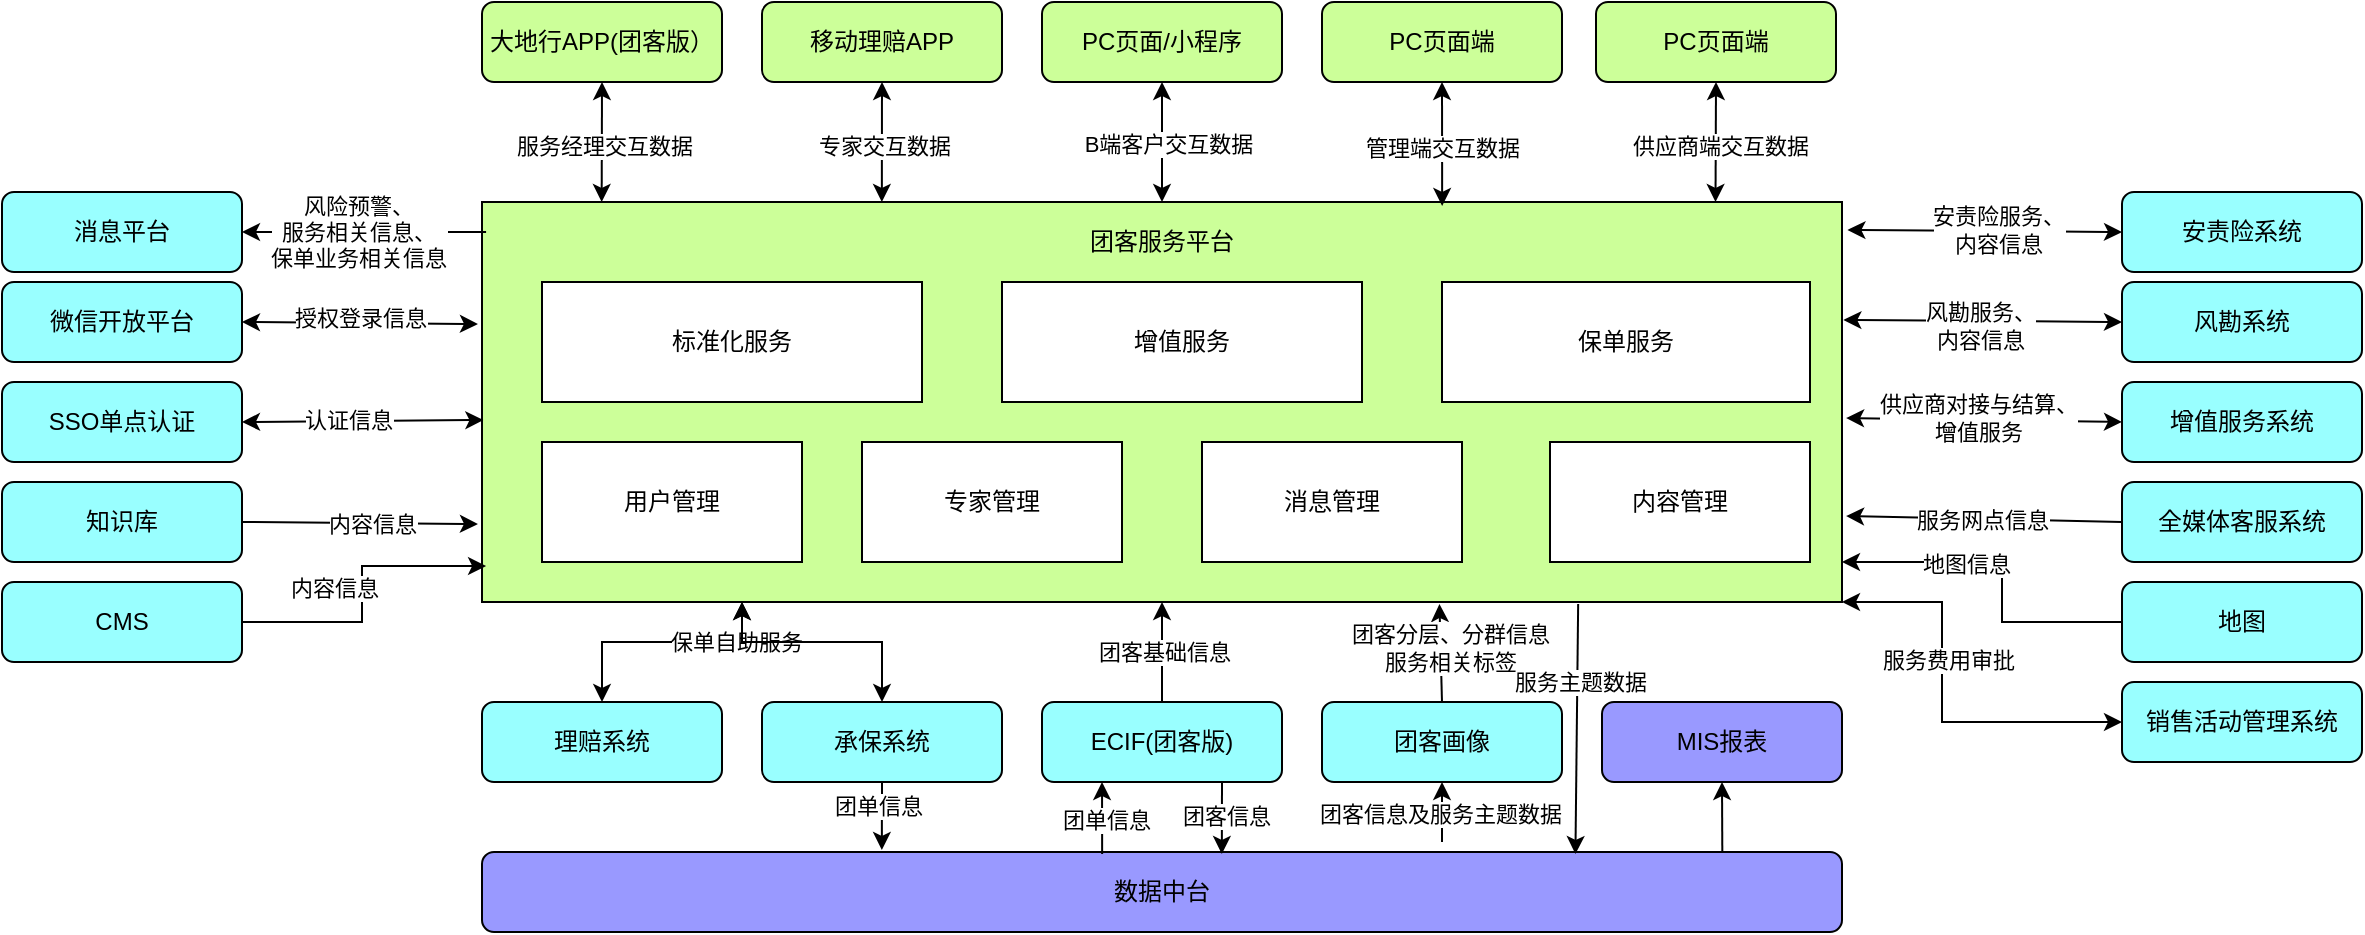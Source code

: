 <mxfile version="22.0.8" type="github">
  <diagram name="第 1 页" id="ocIofcMUBV1rS0fsKxsh">
    <mxGraphModel dx="1966" dy="545" grid="1" gridSize="10" guides="1" tooltips="1" connect="1" arrows="1" fold="1" page="1" pageScale="1" pageWidth="827" pageHeight="1169" math="0" shadow="0">
      <root>
        <mxCell id="0" />
        <mxCell id="1" parent="0" />
        <mxCell id="wwJD5AUUlx02HmQ3X0tN-1" value="" style="rounded=0;whiteSpace=wrap;html=1;fillColor=#CCFF99;" parent="1" vertex="1">
          <mxGeometry x="-120" y="240" width="680" height="200" as="geometry" />
        </mxCell>
        <mxCell id="wwJD5AUUlx02HmQ3X0tN-3" value="移动理赔APP" style="rounded=1;whiteSpace=wrap;html=1;fillColor=#CCFF99;" parent="1" vertex="1">
          <mxGeometry x="20" y="140" width="120" height="40" as="geometry" />
        </mxCell>
        <mxCell id="wwJD5AUUlx02HmQ3X0tN-4" value="PC页面/小程序" style="rounded=1;whiteSpace=wrap;html=1;fillColor=#CCFF99;" parent="1" vertex="1">
          <mxGeometry x="160" y="140" width="120" height="40" as="geometry" />
        </mxCell>
        <mxCell id="wwJD5AUUlx02HmQ3X0tN-5" value="PC页面端" style="rounded=1;whiteSpace=wrap;html=1;fillColor=#CCFF99;" parent="1" vertex="1">
          <mxGeometry x="300" y="140" width="120" height="40" as="geometry" />
        </mxCell>
        <mxCell id="wwJD5AUUlx02HmQ3X0tN-6" value="PC页面端" style="rounded=1;whiteSpace=wrap;html=1;fillColor=#CCFF99;" parent="1" vertex="1">
          <mxGeometry x="437" y="140" width="120" height="40" as="geometry" />
        </mxCell>
        <mxCell id="wwJD5AUUlx02HmQ3X0tN-7" value="" style="endArrow=classic;startArrow=classic;html=1;rounded=0;entryX=0.5;entryY=1;entryDx=0;entryDy=0;exitX=0.088;exitY=0;exitDx=0;exitDy=0;exitPerimeter=0;" parent="1" source="wwJD5AUUlx02HmQ3X0tN-1" target="wwJD5AUUlx02HmQ3X0tN-2" edge="1">
          <mxGeometry width="50" height="50" relative="1" as="geometry">
            <mxPoint x="-80" y="210" as="sourcePoint" />
            <mxPoint x="-30" y="160" as="targetPoint" />
          </mxGeometry>
        </mxCell>
        <mxCell id="wwJD5AUUlx02HmQ3X0tN-8" value="服务经理交互数据" style="edgeLabel;html=1;align=center;verticalAlign=middle;resizable=0;points=[];" parent="wwJD5AUUlx02HmQ3X0tN-7" vertex="1" connectable="0">
          <mxGeometry x="-0.06" y="-1" relative="1" as="geometry">
            <mxPoint as="offset" />
          </mxGeometry>
        </mxCell>
        <mxCell id="wwJD5AUUlx02HmQ3X0tN-9" value="" style="endArrow=classic;startArrow=classic;html=1;rounded=0;entryX=0.5;entryY=1;entryDx=0;entryDy=0;exitX=0.294;exitY=0;exitDx=0;exitDy=0;exitPerimeter=0;" parent="1" source="wwJD5AUUlx02HmQ3X0tN-1" target="wwJD5AUUlx02HmQ3X0tN-3" edge="1">
          <mxGeometry width="50" height="50" relative="1" as="geometry">
            <mxPoint x="50" y="220" as="sourcePoint" />
            <mxPoint x="100" y="170" as="targetPoint" />
          </mxGeometry>
        </mxCell>
        <mxCell id="wwJD5AUUlx02HmQ3X0tN-10" value="专家交互数据" style="edgeLabel;html=1;align=center;verticalAlign=middle;resizable=0;points=[];" parent="wwJD5AUUlx02HmQ3X0tN-9" vertex="1" connectable="0">
          <mxGeometry x="-0.06" y="-1" relative="1" as="geometry">
            <mxPoint as="offset" />
          </mxGeometry>
        </mxCell>
        <mxCell id="wwJD5AUUlx02HmQ3X0tN-11" value="" style="endArrow=classic;startArrow=classic;html=1;rounded=0;exitX=0.5;exitY=0;exitDx=0;exitDy=0;entryX=0.5;entryY=1;entryDx=0;entryDy=0;" parent="1" source="wwJD5AUUlx02HmQ3X0tN-1" target="wwJD5AUUlx02HmQ3X0tN-4" edge="1">
          <mxGeometry width="50" height="50" relative="1" as="geometry">
            <mxPoint x="170" y="190" as="sourcePoint" />
            <mxPoint x="220" y="190" as="targetPoint" />
          </mxGeometry>
        </mxCell>
        <mxCell id="wwJD5AUUlx02HmQ3X0tN-12" value="B端客户交互数据" style="edgeLabel;html=1;align=center;verticalAlign=middle;resizable=0;points=[];" parent="wwJD5AUUlx02HmQ3X0tN-11" vertex="1" connectable="0">
          <mxGeometry x="-0.04" y="-3" relative="1" as="geometry">
            <mxPoint as="offset" />
          </mxGeometry>
        </mxCell>
        <mxCell id="wwJD5AUUlx02HmQ3X0tN-13" value="" style="endArrow=classic;startArrow=classic;html=1;rounded=0;entryX=0.5;entryY=1;entryDx=0;entryDy=0;exitX=0.706;exitY=0.01;exitDx=0;exitDy=0;exitPerimeter=0;" parent="1" source="wwJD5AUUlx02HmQ3X0tN-1" target="wwJD5AUUlx02HmQ3X0tN-5" edge="1">
          <mxGeometry width="50" height="50" relative="1" as="geometry">
            <mxPoint x="320" y="230" as="sourcePoint" />
            <mxPoint x="370" y="180" as="targetPoint" />
          </mxGeometry>
        </mxCell>
        <mxCell id="wwJD5AUUlx02HmQ3X0tN-14" value="管理端交互数据" style="edgeLabel;html=1;align=center;verticalAlign=middle;resizable=0;points=[];" parent="wwJD5AUUlx02HmQ3X0tN-13" vertex="1" connectable="0">
          <mxGeometry x="-0.059" relative="1" as="geometry">
            <mxPoint as="offset" />
          </mxGeometry>
        </mxCell>
        <mxCell id="wwJD5AUUlx02HmQ3X0tN-15" value="" style="endArrow=classic;startArrow=classic;html=1;rounded=0;entryX=0.5;entryY=1;entryDx=0;entryDy=0;exitX=0.907;exitY=0;exitDx=0;exitDy=0;exitPerimeter=0;" parent="1" source="wwJD5AUUlx02HmQ3X0tN-1" target="wwJD5AUUlx02HmQ3X0tN-6" edge="1">
          <mxGeometry width="50" height="50" relative="1" as="geometry">
            <mxPoint x="460" y="200" as="sourcePoint" />
            <mxPoint x="510" y="150" as="targetPoint" />
          </mxGeometry>
        </mxCell>
        <mxCell id="wwJD5AUUlx02HmQ3X0tN-16" value="供应商端交互数据" style="edgeLabel;html=1;align=center;verticalAlign=middle;resizable=0;points=[];" parent="wwJD5AUUlx02HmQ3X0tN-15" vertex="1" connectable="0">
          <mxGeometry x="-0.06" y="-2" relative="1" as="geometry">
            <mxPoint as="offset" />
          </mxGeometry>
        </mxCell>
        <mxCell id="wwJD5AUUlx02HmQ3X0tN-18" value="消息平台" style="rounded=1;whiteSpace=wrap;html=1;fillColor=#99FFFF;" parent="1" vertex="1">
          <mxGeometry x="-360" y="235" width="120" height="40" as="geometry" />
        </mxCell>
        <mxCell id="wwJD5AUUlx02HmQ3X0tN-19" value="地图" style="rounded=1;whiteSpace=wrap;html=1;fillColor=#99FFFF;" parent="1" vertex="1">
          <mxGeometry x="700" y="430" width="120" height="40" as="geometry" />
        </mxCell>
        <mxCell id="wwJD5AUUlx02HmQ3X0tN-20" value="知识库" style="rounded=1;whiteSpace=wrap;html=1;fillColor=#99FFFF;" parent="1" vertex="1">
          <mxGeometry x="-360" y="380" width="120" height="40" as="geometry" />
        </mxCell>
        <mxCell id="wwJD5AUUlx02HmQ3X0tN-21" value="安责险系统" style="rounded=1;whiteSpace=wrap;html=1;fillColor=#99FFFF;" parent="1" vertex="1">
          <mxGeometry x="700" y="235" width="120" height="40" as="geometry" />
        </mxCell>
        <mxCell id="wwJD5AUUlx02HmQ3X0tN-22" value="风勘系统" style="rounded=1;whiteSpace=wrap;html=1;fillColor=#99FFFF;" parent="1" vertex="1">
          <mxGeometry x="700" y="280" width="120" height="40" as="geometry" />
        </mxCell>
        <mxCell id="wwJD5AUUlx02HmQ3X0tN-23" value="增值服务系统" style="rounded=1;whiteSpace=wrap;html=1;fillColor=#99FFFF;" parent="1" vertex="1">
          <mxGeometry x="700" y="330" width="120" height="40" as="geometry" />
        </mxCell>
        <mxCell id="wwJD5AUUlx02HmQ3X0tN-24" value="" style="endArrow=classic;html=1;rounded=0;exitX=0.003;exitY=0.075;exitDx=0;exitDy=0;exitPerimeter=0;entryX=1;entryY=0.5;entryDx=0;entryDy=0;" parent="1" source="wwJD5AUUlx02HmQ3X0tN-1" target="wwJD5AUUlx02HmQ3X0tN-18" edge="1">
          <mxGeometry width="50" height="50" relative="1" as="geometry">
            <mxPoint x="-220" y="210" as="sourcePoint" />
            <mxPoint x="-170" y="160" as="targetPoint" />
          </mxGeometry>
        </mxCell>
        <mxCell id="wwJD5AUUlx02HmQ3X0tN-25" value="风险预警、&lt;br&gt;服务相关信息、&lt;br&gt;保单业务相关信息" style="edgeLabel;html=1;align=center;verticalAlign=middle;resizable=0;points=[];" parent="wwJD5AUUlx02HmQ3X0tN-24" vertex="1" connectable="0">
          <mxGeometry x="0.058" relative="1" as="geometry">
            <mxPoint as="offset" />
          </mxGeometry>
        </mxCell>
        <mxCell id="wwJD5AUUlx02HmQ3X0tN-26" value="" style="endArrow=classic;html=1;rounded=0;exitX=0;exitY=0.5;exitDx=0;exitDy=0;" parent="1" source="wwJD5AUUlx02HmQ3X0tN-19" edge="1">
          <mxGeometry width="50" height="50" relative="1" as="geometry">
            <mxPoint x="695.92" y="456" as="sourcePoint" />
            <mxPoint x="560" y="420" as="targetPoint" />
            <Array as="points">
              <mxPoint x="640" y="450" />
              <mxPoint x="640" y="420" />
            </Array>
          </mxGeometry>
        </mxCell>
        <mxCell id="wwJD5AUUlx02HmQ3X0tN-27" value="地图信息" style="edgeLabel;html=1;align=center;verticalAlign=middle;resizable=0;points=[];" parent="wwJD5AUUlx02HmQ3X0tN-26" vertex="1" connectable="0">
          <mxGeometry x="0.171" y="1" relative="1" as="geometry">
            <mxPoint x="-9" as="offset" />
          </mxGeometry>
        </mxCell>
        <mxCell id="wwJD5AUUlx02HmQ3X0tN-28" value="" style="endArrow=classic;html=1;rounded=0;exitX=1;exitY=0.5;exitDx=0;exitDy=0;entryX=-0.003;entryY=0.805;entryDx=0;entryDy=0;entryPerimeter=0;" parent="1" source="wwJD5AUUlx02HmQ3X0tN-20" target="wwJD5AUUlx02HmQ3X0tN-1" edge="1">
          <mxGeometry width="50" height="50" relative="1" as="geometry">
            <mxPoint x="-220" y="510" as="sourcePoint" />
            <mxPoint x="-140" y="460" as="targetPoint" />
          </mxGeometry>
        </mxCell>
        <mxCell id="wwJD5AUUlx02HmQ3X0tN-29" value="内容信息" style="edgeLabel;html=1;align=center;verticalAlign=middle;resizable=0;points=[];" parent="wwJD5AUUlx02HmQ3X0tN-28" vertex="1" connectable="0">
          <mxGeometry x="0.096" relative="1" as="geometry">
            <mxPoint as="offset" />
          </mxGeometry>
        </mxCell>
        <mxCell id="wwJD5AUUlx02HmQ3X0tN-30" value="" style="endArrow=classic;startArrow=classic;html=1;rounded=0;exitX=1.004;exitY=0.07;exitDx=0;exitDy=0;exitPerimeter=0;entryX=0;entryY=0.5;entryDx=0;entryDy=0;" parent="1" source="wwJD5AUUlx02HmQ3X0tN-1" target="wwJD5AUUlx02HmQ3X0tN-21" edge="1">
          <mxGeometry width="50" height="50" relative="1" as="geometry">
            <mxPoint x="590" y="360" as="sourcePoint" />
            <mxPoint x="640" y="310" as="targetPoint" />
          </mxGeometry>
        </mxCell>
        <mxCell id="wwJD5AUUlx02HmQ3X0tN-31" value="安责险服务、&lt;br&gt;内容信息" style="edgeLabel;html=1;align=center;verticalAlign=middle;resizable=0;points=[];" parent="wwJD5AUUlx02HmQ3X0tN-30" vertex="1" connectable="0">
          <mxGeometry x="0.094" y="1" relative="1" as="geometry">
            <mxPoint as="offset" />
          </mxGeometry>
        </mxCell>
        <mxCell id="wwJD5AUUlx02HmQ3X0tN-32" value="" style="endArrow=classic;startArrow=classic;html=1;rounded=0;entryX=0;entryY=0.5;entryDx=0;entryDy=0;exitX=1.001;exitY=0.295;exitDx=0;exitDy=0;exitPerimeter=0;" parent="1" source="wwJD5AUUlx02HmQ3X0tN-1" target="wwJD5AUUlx02HmQ3X0tN-22" edge="1">
          <mxGeometry width="50" height="50" relative="1" as="geometry">
            <mxPoint x="560" y="330" as="sourcePoint" />
            <mxPoint x="620" y="530" as="targetPoint" />
          </mxGeometry>
        </mxCell>
        <mxCell id="wwJD5AUUlx02HmQ3X0tN-33" value="风勘服务、&lt;br&gt;内容信息" style="edgeLabel;html=1;align=center;verticalAlign=middle;resizable=0;points=[];" parent="wwJD5AUUlx02HmQ3X0tN-32" vertex="1" connectable="0">
          <mxGeometry x="-0.014" y="-2" relative="1" as="geometry">
            <mxPoint as="offset" />
          </mxGeometry>
        </mxCell>
        <mxCell id="wwJD5AUUlx02HmQ3X0tN-35" value="" style="endArrow=classic;startArrow=classic;html=1;rounded=0;exitX=1.003;exitY=0.54;exitDx=0;exitDy=0;exitPerimeter=0;entryX=0;entryY=0.5;entryDx=0;entryDy=0;" parent="1" source="wwJD5AUUlx02HmQ3X0tN-1" target="wwJD5AUUlx02HmQ3X0tN-23" edge="1">
          <mxGeometry width="50" height="50" relative="1" as="geometry">
            <mxPoint x="650" y="540" as="sourcePoint" />
            <mxPoint x="700" y="490" as="targetPoint" />
          </mxGeometry>
        </mxCell>
        <mxCell id="wwJD5AUUlx02HmQ3X0tN-36" value="供应商对接与结算、&lt;br&gt;增值服务" style="edgeLabel;html=1;align=center;verticalAlign=middle;resizable=0;points=[];" parent="wwJD5AUUlx02HmQ3X0tN-35" vertex="1" connectable="0">
          <mxGeometry x="-0.044" y="1" relative="1" as="geometry">
            <mxPoint as="offset" />
          </mxGeometry>
        </mxCell>
        <mxCell id="wwJD5AUUlx02HmQ3X0tN-37" value="承保系统" style="rounded=1;whiteSpace=wrap;html=1;fillColor=#99FFFF;" parent="1" vertex="1">
          <mxGeometry x="20" y="490" width="120" height="40" as="geometry" />
        </mxCell>
        <mxCell id="wwJD5AUUlx02HmQ3X0tN-38" value="" style="endArrow=classic;startArrow=classic;html=1;rounded=0;exitX=0.5;exitY=0;exitDx=0;exitDy=0;" parent="1" source="2LCk9GFGM4jEmPT37oxs-4" edge="1">
          <mxGeometry width="50" height="50" relative="1" as="geometry">
            <mxPoint x="-200" y="560" as="sourcePoint" />
            <mxPoint x="10" y="440" as="targetPoint" />
            <Array as="points">
              <mxPoint x="-60" y="460" />
              <mxPoint x="10" y="460" />
            </Array>
          </mxGeometry>
        </mxCell>
        <mxCell id="wwJD5AUUlx02HmQ3X0tN-39" value="保单自助服务" style="edgeLabel;html=1;align=center;verticalAlign=middle;resizable=0;points=[];" parent="wwJD5AUUlx02HmQ3X0tN-38" vertex="1" connectable="0">
          <mxGeometry x="0.195" y="-2" relative="1" as="geometry">
            <mxPoint x="25" y="-2" as="offset" />
          </mxGeometry>
        </mxCell>
        <mxCell id="wwJD5AUUlx02HmQ3X0tN-41" value="ECIF(团客版)" style="rounded=1;whiteSpace=wrap;html=1;fillColor=#99FFFF;" parent="1" vertex="1">
          <mxGeometry x="160" y="490" width="120" height="40" as="geometry" />
        </mxCell>
        <mxCell id="wwJD5AUUlx02HmQ3X0tN-42" value="" style="endArrow=classic;html=1;rounded=0;exitX=0.5;exitY=0;exitDx=0;exitDy=0;entryX=0.5;entryY=1;entryDx=0;entryDy=0;" parent="1" source="wwJD5AUUlx02HmQ3X0tN-41" target="wwJD5AUUlx02HmQ3X0tN-1" edge="1">
          <mxGeometry width="50" height="50" relative="1" as="geometry">
            <mxPoint x="100" y="510" as="sourcePoint" />
            <mxPoint x="110" y="440" as="targetPoint" />
          </mxGeometry>
        </mxCell>
        <mxCell id="wwJD5AUUlx02HmQ3X0tN-43" value="团客基础信息" style="edgeLabel;html=1;align=center;verticalAlign=middle;resizable=0;points=[];" parent="wwJD5AUUlx02HmQ3X0tN-42" vertex="1" connectable="0">
          <mxGeometry x="0.016" y="-1" relative="1" as="geometry">
            <mxPoint as="offset" />
          </mxGeometry>
        </mxCell>
        <mxCell id="wwJD5AUUlx02HmQ3X0tN-44" value="团客画像" style="rounded=1;whiteSpace=wrap;html=1;fillColor=#99FFFF;" parent="1" vertex="1">
          <mxGeometry x="300" y="490" width="120" height="40" as="geometry" />
        </mxCell>
        <mxCell id="wwJD5AUUlx02HmQ3X0tN-45" value="" style="endArrow=classic;html=1;rounded=0;exitX=0.5;exitY=0;exitDx=0;exitDy=0;entryX=0.704;entryY=1.005;entryDx=0;entryDy=0;entryPerimeter=0;" parent="1" source="wwJD5AUUlx02HmQ3X0tN-44" target="wwJD5AUUlx02HmQ3X0tN-1" edge="1">
          <mxGeometry width="50" height="50" relative="1" as="geometry">
            <mxPoint x="260" y="630" as="sourcePoint" />
            <mxPoint x="310" y="580" as="targetPoint" />
          </mxGeometry>
        </mxCell>
        <mxCell id="wwJD5AUUlx02HmQ3X0tN-46" value="团客分层、分群信息&lt;br&gt;服务相关标签" style="edgeLabel;html=1;align=center;verticalAlign=middle;resizable=0;points=[];" parent="wwJD5AUUlx02HmQ3X0tN-45" vertex="1" connectable="0">
          <mxGeometry x="0.102" y="-4" relative="1" as="geometry">
            <mxPoint as="offset" />
          </mxGeometry>
        </mxCell>
        <mxCell id="wwJD5AUUlx02HmQ3X0tN-47" value="MIS报表" style="rounded=1;whiteSpace=wrap;html=1;fillColor=#9999FF;" parent="1" vertex="1">
          <mxGeometry x="440" y="490" width="120" height="40" as="geometry" />
        </mxCell>
        <mxCell id="wwJD5AUUlx02HmQ3X0tN-49" value="数据中台" style="rounded=1;whiteSpace=wrap;html=1;fillColor=#9999FF;" parent="1" vertex="1">
          <mxGeometry x="-120" y="565" width="680" height="40" as="geometry" />
        </mxCell>
        <mxCell id="wwJD5AUUlx02HmQ3X0tN-52" value="" style="endArrow=classic;html=1;rounded=0;exitX=0.806;exitY=1.005;exitDx=0;exitDy=0;exitPerimeter=0;entryX=0.804;entryY=0.025;entryDx=0;entryDy=0;entryPerimeter=0;" parent="1" source="wwJD5AUUlx02HmQ3X0tN-1" target="wwJD5AUUlx02HmQ3X0tN-49" edge="1">
          <mxGeometry width="50" height="50" relative="1" as="geometry">
            <mxPoint x="170" y="660" as="sourcePoint" />
            <mxPoint x="420" y="560" as="targetPoint" />
          </mxGeometry>
        </mxCell>
        <mxCell id="wwJD5AUUlx02HmQ3X0tN-53" value="服务主题数据" style="edgeLabel;html=1;align=center;verticalAlign=middle;resizable=0;points=[];" parent="wwJD5AUUlx02HmQ3X0tN-52" vertex="1" connectable="0">
          <mxGeometry x="-0.475" y="1" relative="1" as="geometry">
            <mxPoint y="6" as="offset" />
          </mxGeometry>
        </mxCell>
        <mxCell id="wwJD5AUUlx02HmQ3X0tN-54" value="" style="endArrow=classic;html=1;rounded=0;entryX=0.5;entryY=1;entryDx=0;entryDy=0;exitX=0.912;exitY=0;exitDx=0;exitDy=0;exitPerimeter=0;" parent="1" source="wwJD5AUUlx02HmQ3X0tN-49" target="wwJD5AUUlx02HmQ3X0tN-47" edge="1">
          <mxGeometry width="50" height="50" relative="1" as="geometry">
            <mxPoint x="500" y="560" as="sourcePoint" />
            <mxPoint x="560" y="640" as="targetPoint" />
          </mxGeometry>
        </mxCell>
        <mxCell id="wwJD5AUUlx02HmQ3X0tN-58" value="" style="endArrow=classic;html=1;rounded=0;exitX=0.5;exitY=1;exitDx=0;exitDy=0;entryX=0.294;entryY=-0.025;entryDx=0;entryDy=0;entryPerimeter=0;" parent="1" source="wwJD5AUUlx02HmQ3X0tN-37" target="wwJD5AUUlx02HmQ3X0tN-49" edge="1">
          <mxGeometry width="50" height="50" relative="1" as="geometry">
            <mxPoint x="-220" y="570" as="sourcePoint" />
            <mxPoint x="-170" y="520" as="targetPoint" />
          </mxGeometry>
        </mxCell>
        <mxCell id="wwJD5AUUlx02HmQ3X0tN-59" value="团单信息" style="edgeLabel;html=1;align=center;verticalAlign=middle;resizable=0;points=[];" parent="wwJD5AUUlx02HmQ3X0tN-58" vertex="1" connectable="0">
          <mxGeometry x="-0.297" y="-2" relative="1" as="geometry">
            <mxPoint as="offset" />
          </mxGeometry>
        </mxCell>
        <mxCell id="wwJD5AUUlx02HmQ3X0tN-60" value="" style="endArrow=classic;html=1;rounded=0;exitX=0.456;exitY=0.025;exitDx=0;exitDy=0;exitPerimeter=0;entryX=0.25;entryY=1;entryDx=0;entryDy=0;" parent="1" source="wwJD5AUUlx02HmQ3X0tN-49" target="wwJD5AUUlx02HmQ3X0tN-41" edge="1">
          <mxGeometry width="50" height="50" relative="1" as="geometry">
            <mxPoint x="70" y="690" as="sourcePoint" />
            <mxPoint x="110" y="540" as="targetPoint" />
          </mxGeometry>
        </mxCell>
        <mxCell id="wwJD5AUUlx02HmQ3X0tN-63" value="团单信息" style="edgeLabel;html=1;align=center;verticalAlign=middle;resizable=0;points=[];" parent="wwJD5AUUlx02HmQ3X0tN-60" vertex="1" connectable="0">
          <mxGeometry x="-0.031" y="-2" relative="1" as="geometry">
            <mxPoint as="offset" />
          </mxGeometry>
        </mxCell>
        <mxCell id="wwJD5AUUlx02HmQ3X0tN-61" value="" style="endArrow=classic;html=1;rounded=0;entryX=0.5;entryY=1;entryDx=0;entryDy=0;" parent="1" target="wwJD5AUUlx02HmQ3X0tN-44" edge="1">
          <mxGeometry width="50" height="50" relative="1" as="geometry">
            <mxPoint x="360" y="560" as="sourcePoint" />
            <mxPoint x="250" y="510" as="targetPoint" />
          </mxGeometry>
        </mxCell>
        <mxCell id="wwJD5AUUlx02HmQ3X0tN-62" value="团客信息及服务主题数据" style="edgeLabel;html=1;align=center;verticalAlign=middle;resizable=0;points=[];" parent="wwJD5AUUlx02HmQ3X0tN-61" vertex="1" connectable="0">
          <mxGeometry x="-0.056" y="1" relative="1" as="geometry">
            <mxPoint as="offset" />
          </mxGeometry>
        </mxCell>
        <mxCell id="wwJD5AUUlx02HmQ3X0tN-64" value="全媒体客服系统" style="rounded=1;whiteSpace=wrap;html=1;fillColor=#99FFFF;" parent="1" vertex="1">
          <mxGeometry x="700" y="380" width="120" height="40" as="geometry" />
        </mxCell>
        <mxCell id="wwJD5AUUlx02HmQ3X0tN-65" value="" style="endArrow=classic;html=1;rounded=0;entryX=1.003;entryY=0.785;entryDx=0;entryDy=0;entryPerimeter=0;exitX=0;exitY=0.5;exitDx=0;exitDy=0;" parent="1" source="wwJD5AUUlx02HmQ3X0tN-64" target="wwJD5AUUlx02HmQ3X0tN-1" edge="1">
          <mxGeometry width="50" height="50" relative="1" as="geometry">
            <mxPoint x="700" y="450" as="sourcePoint" />
            <mxPoint x="-170" y="550" as="targetPoint" />
          </mxGeometry>
        </mxCell>
        <mxCell id="wwJD5AUUlx02HmQ3X0tN-67" value="服务网点信息" style="edgeLabel;html=1;align=center;verticalAlign=middle;resizable=0;points=[];" parent="wwJD5AUUlx02HmQ3X0tN-65" vertex="1" connectable="0">
          <mxGeometry x="0.017" relative="1" as="geometry">
            <mxPoint as="offset" />
          </mxGeometry>
        </mxCell>
        <mxCell id="wwJD5AUUlx02HmQ3X0tN-68" value="标准化服务" style="rounded=0;whiteSpace=wrap;html=1;" parent="1" vertex="1">
          <mxGeometry x="-90" y="280" width="190" height="60" as="geometry" />
        </mxCell>
        <mxCell id="wwJD5AUUlx02HmQ3X0tN-72" value="用户管理" style="rounded=0;whiteSpace=wrap;html=1;" parent="1" vertex="1">
          <mxGeometry x="-90" y="360" width="130" height="60" as="geometry" />
        </mxCell>
        <mxCell id="wwJD5AUUlx02HmQ3X0tN-73" value="专家管理" style="rounded=0;whiteSpace=wrap;html=1;" parent="1" vertex="1">
          <mxGeometry x="70" y="360" width="130" height="60" as="geometry" />
        </mxCell>
        <mxCell id="wwJD5AUUlx02HmQ3X0tN-74" value="消息管理" style="rounded=0;whiteSpace=wrap;html=1;" parent="1" vertex="1">
          <mxGeometry x="240" y="360" width="130" height="60" as="geometry" />
        </mxCell>
        <mxCell id="wwJD5AUUlx02HmQ3X0tN-76" value="增值服务" style="rounded=0;whiteSpace=wrap;html=1;" parent="1" vertex="1">
          <mxGeometry x="140" y="280" width="180" height="60" as="geometry" />
        </mxCell>
        <mxCell id="wwJD5AUUlx02HmQ3X0tN-77" value="保单服务" style="rounded=0;whiteSpace=wrap;html=1;" parent="1" vertex="1">
          <mxGeometry x="360" y="280" width="184" height="60" as="geometry" />
        </mxCell>
        <mxCell id="wwJD5AUUlx02HmQ3X0tN-78" value="内容管理" style="rounded=0;whiteSpace=wrap;html=1;" parent="1" vertex="1">
          <mxGeometry x="414" y="360" width="130" height="60" as="geometry" />
        </mxCell>
        <mxCell id="wwJD5AUUlx02HmQ3X0tN-81" value="团客服务平台" style="text;html=1;strokeColor=none;fillColor=none;align=center;verticalAlign=middle;whiteSpace=wrap;rounded=0;" parent="1" vertex="1">
          <mxGeometry x="160" y="245" width="120" height="30" as="geometry" />
        </mxCell>
        <mxCell id="wwJD5AUUlx02HmQ3X0tN-82" value="" style="endArrow=classic;html=1;rounded=0;exitX=0.75;exitY=1;exitDx=0;exitDy=0;entryX=0.544;entryY=0.025;entryDx=0;entryDy=0;entryPerimeter=0;" parent="1" source="wwJD5AUUlx02HmQ3X0tN-41" target="wwJD5AUUlx02HmQ3X0tN-49" edge="1">
          <mxGeometry width="50" height="50" relative="1" as="geometry">
            <mxPoint x="-230" y="630" as="sourcePoint" />
            <mxPoint x="-180" y="580" as="targetPoint" />
          </mxGeometry>
        </mxCell>
        <mxCell id="wwJD5AUUlx02HmQ3X0tN-83" value="团客信息" style="edgeLabel;html=1;align=center;verticalAlign=middle;resizable=0;points=[];" parent="wwJD5AUUlx02HmQ3X0tN-82" vertex="1" connectable="0">
          <mxGeometry x="-0.084" y="2" relative="1" as="geometry">
            <mxPoint as="offset" />
          </mxGeometry>
        </mxCell>
        <mxCell id="wwJD5AUUlx02HmQ3X0tN-2" value="大地行APP(团客版）" style="rounded=1;whiteSpace=wrap;html=1;fillColor=#CCFF99;" parent="1" vertex="1">
          <mxGeometry x="-120" y="140" width="120" height="40" as="geometry" />
        </mxCell>
        <mxCell id="2LCk9GFGM4jEmPT37oxs-1" value="CMS" style="rounded=1;whiteSpace=wrap;html=1;fillColor=#99FFFF;" parent="1" vertex="1">
          <mxGeometry x="-360" y="430" width="120" height="40" as="geometry" />
        </mxCell>
        <mxCell id="2LCk9GFGM4jEmPT37oxs-2" value="" style="endArrow=classic;html=1;rounded=0;exitX=1;exitY=0.5;exitDx=0;exitDy=0;entryX=0.003;entryY=0.91;entryDx=0;entryDy=0;entryPerimeter=0;" parent="1" source="2LCk9GFGM4jEmPT37oxs-1" target="wwJD5AUUlx02HmQ3X0tN-1" edge="1">
          <mxGeometry width="50" height="50" relative="1" as="geometry">
            <mxPoint x="-210" y="550" as="sourcePoint" />
            <mxPoint x="-160" y="500" as="targetPoint" />
            <Array as="points">
              <mxPoint x="-180" y="450" />
              <mxPoint x="-180" y="422" />
            </Array>
          </mxGeometry>
        </mxCell>
        <mxCell id="2LCk9GFGM4jEmPT37oxs-3" value="内容信息" style="edgeLabel;html=1;align=center;verticalAlign=middle;resizable=0;points=[];" parent="2LCk9GFGM4jEmPT37oxs-2" vertex="1" connectable="0">
          <mxGeometry x="-0.389" y="2" relative="1" as="geometry">
            <mxPoint y="-15" as="offset" />
          </mxGeometry>
        </mxCell>
        <mxCell id="2LCk9GFGM4jEmPT37oxs-4" value="理赔系统" style="rounded=1;whiteSpace=wrap;html=1;fillColor=#99FFFF;" parent="1" vertex="1">
          <mxGeometry x="-120" y="490" width="120" height="40" as="geometry" />
        </mxCell>
        <mxCell id="2LCk9GFGM4jEmPT37oxs-6" value="" style="endArrow=classic;startArrow=classic;html=1;rounded=0;entryX=0.5;entryY=0;entryDx=0;entryDy=0;" parent="1" target="wwJD5AUUlx02HmQ3X0tN-37" edge="1">
          <mxGeometry width="50" height="50" relative="1" as="geometry">
            <mxPoint x="10" y="440" as="sourcePoint" />
            <mxPoint x="-170" y="490" as="targetPoint" />
            <Array as="points">
              <mxPoint x="10" y="460" />
              <mxPoint x="80" y="460" />
            </Array>
          </mxGeometry>
        </mxCell>
        <mxCell id="2LCk9GFGM4jEmPT37oxs-7" value="SSO单点认证" style="rounded=1;whiteSpace=wrap;html=1;fillColor=#99FFFF;" parent="1" vertex="1">
          <mxGeometry x="-360" y="330" width="120" height="40" as="geometry" />
        </mxCell>
        <mxCell id="2LCk9GFGM4jEmPT37oxs-8" value="" style="endArrow=classic;startArrow=classic;html=1;rounded=0;exitX=1;exitY=0.5;exitDx=0;exitDy=0;entryX=0.001;entryY=0.545;entryDx=0;entryDy=0;entryPerimeter=0;" parent="1" source="2LCk9GFGM4jEmPT37oxs-7" target="wwJD5AUUlx02HmQ3X0tN-1" edge="1">
          <mxGeometry width="50" height="50" relative="1" as="geometry">
            <mxPoint x="210" y="430" as="sourcePoint" />
            <mxPoint x="260" y="380" as="targetPoint" />
          </mxGeometry>
        </mxCell>
        <mxCell id="2LCk9GFGM4jEmPT37oxs-9" value="认证信息" style="edgeLabel;html=1;align=center;verticalAlign=middle;resizable=0;points=[];" parent="2LCk9GFGM4jEmPT37oxs-8" vertex="1" connectable="0">
          <mxGeometry x="-0.133" y="1" relative="1" as="geometry">
            <mxPoint as="offset" />
          </mxGeometry>
        </mxCell>
        <mxCell id="2LCk9GFGM4jEmPT37oxs-10" value="微信开放平台" style="rounded=1;whiteSpace=wrap;html=1;fillColor=#99FFFF;" parent="1" vertex="1">
          <mxGeometry x="-360" y="280" width="120" height="40" as="geometry" />
        </mxCell>
        <mxCell id="2LCk9GFGM4jEmPT37oxs-11" value="" style="endArrow=classic;startArrow=classic;html=1;rounded=0;exitX=1;exitY=0.5;exitDx=0;exitDy=0;entryX=-0.003;entryY=0.305;entryDx=0;entryDy=0;entryPerimeter=0;" parent="1" source="2LCk9GFGM4jEmPT37oxs-10" target="wwJD5AUUlx02HmQ3X0tN-1" edge="1">
          <mxGeometry width="50" height="50" relative="1" as="geometry">
            <mxPoint x="-210" y="610" as="sourcePoint" />
            <mxPoint x="-160" y="560" as="targetPoint" />
          </mxGeometry>
        </mxCell>
        <mxCell id="2LCk9GFGM4jEmPT37oxs-12" value="授权登录信息" style="edgeLabel;html=1;align=center;verticalAlign=middle;resizable=0;points=[];" parent="2LCk9GFGM4jEmPT37oxs-11" vertex="1" connectable="0">
          <mxGeometry x="-0.012" y="3" relative="1" as="geometry">
            <mxPoint as="offset" />
          </mxGeometry>
        </mxCell>
        <mxCell id="W8gvuoE5P_AUZhSwN3jC-2" value="销售活动管理系统" style="rounded=1;whiteSpace=wrap;html=1;fillColor=#99FFFF;" vertex="1" parent="1">
          <mxGeometry x="700" y="480" width="120" height="40" as="geometry" />
        </mxCell>
        <mxCell id="W8gvuoE5P_AUZhSwN3jC-4" value="" style="endArrow=classic;startArrow=classic;html=1;rounded=0;entryX=1;entryY=1;entryDx=0;entryDy=0;exitX=0;exitY=0.5;exitDx=0;exitDy=0;" edge="1" parent="1" source="W8gvuoE5P_AUZhSwN3jC-2" target="wwJD5AUUlx02HmQ3X0tN-1">
          <mxGeometry width="50" height="50" relative="1" as="geometry">
            <mxPoint x="620" y="570" as="sourcePoint" />
            <mxPoint x="670" y="520" as="targetPoint" />
            <Array as="points">
              <mxPoint x="610" y="500" />
              <mxPoint x="610" y="440" />
            </Array>
          </mxGeometry>
        </mxCell>
        <mxCell id="W8gvuoE5P_AUZhSwN3jC-5" value="服务费用审批" style="edgeLabel;html=1;align=center;verticalAlign=middle;resizable=0;points=[];" vertex="1" connectable="0" parent="W8gvuoE5P_AUZhSwN3jC-4">
          <mxGeometry x="0.21" y="-3" relative="1" as="geometry">
            <mxPoint as="offset" />
          </mxGeometry>
        </mxCell>
      </root>
    </mxGraphModel>
  </diagram>
</mxfile>
